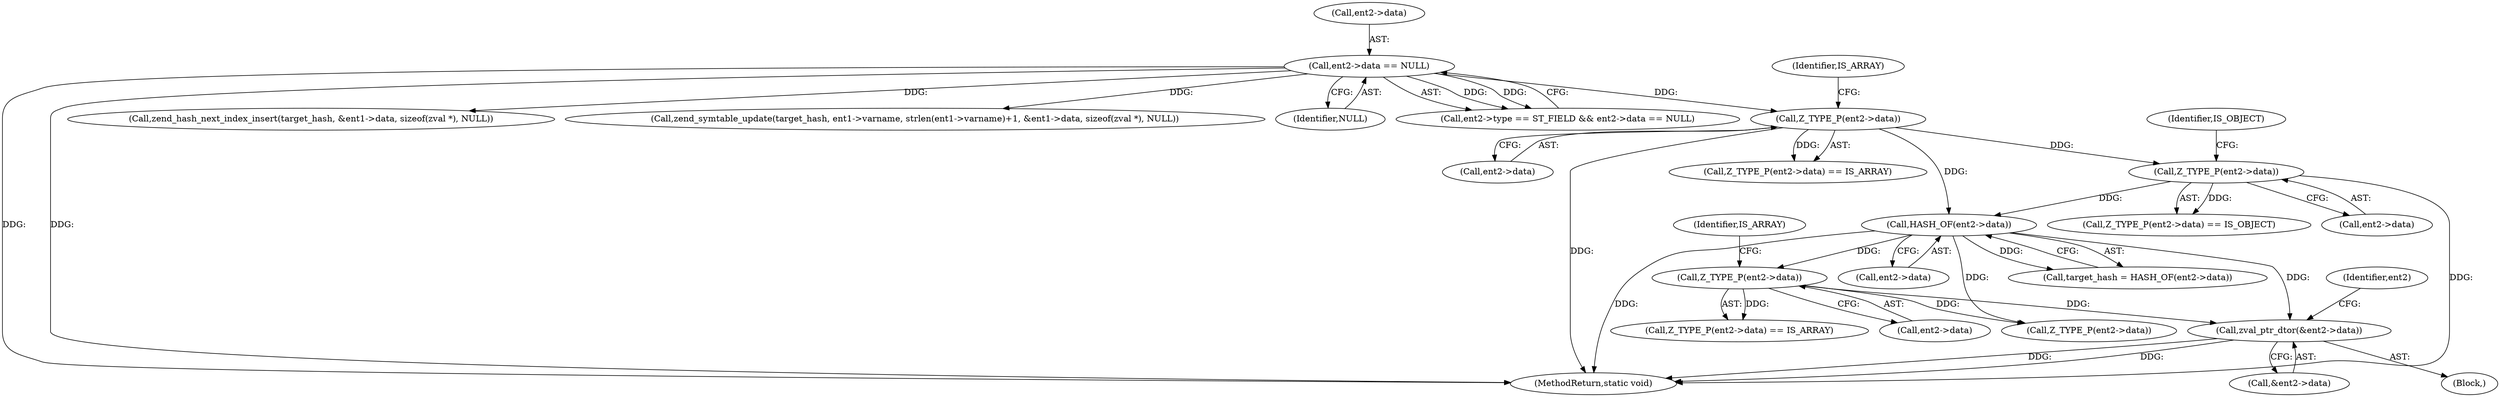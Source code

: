 digraph "0_php-src_698a691724c0a949295991e5df091ce16f899e02?w=1@pointer" {
"1000439" [label="(Call,zval_ptr_dtor(&ent2->data))"];
"1000337" [label="(Call,HASH_OF(ent2->data))"];
"1000329" [label="(Call,Z_TYPE_P(ent2->data))"];
"1000323" [label="(Call,Z_TYPE_P(ent2->data))"];
"1000306" [label="(Call,ent2->data == NULL)"];
"1000373" [label="(Call,Z_TYPE_P(ent2->data))"];
"1000322" [label="(Call,Z_TYPE_P(ent2->data) == IS_ARRAY)"];
"1000335" [label="(Call,target_hash = HASH_OF(ent2->data))"];
"1000440" [label="(Call,&ent2->data)"];
"1000306" [label="(Call,ent2->data == NULL)"];
"1000446" [label="(Identifier,ent2)"];
"1000329" [label="(Call,Z_TYPE_P(ent2->data))"];
"1000330" [label="(Call,ent2->data)"];
"1000324" [label="(Call,ent2->data)"];
"1000373" [label="(Call,Z_TYPE_P(ent2->data))"];
"1000377" [label="(Identifier,IS_ARRAY)"];
"1000439" [label="(Call,zval_ptr_dtor(&ent2->data))"];
"1000577" [label="(MethodReturn,static void)"];
"1000519" [label="(Call,zend_hash_next_index_insert(target_hash, &ent1->data, sizeof(zval *), NULL))"];
"1000374" [label="(Call,ent2->data)"];
"1000495" [label="(Call,zend_symtable_update(target_hash, ent1->varname, strlen(ent1->varname)+1, &ent1->data, sizeof(zval *), NULL))"];
"1000310" [label="(Identifier,NULL)"];
"1000323" [label="(Call,Z_TYPE_P(ent2->data))"];
"1000338" [label="(Call,ent2->data)"];
"1000333" [label="(Identifier,IS_OBJECT)"];
"1000378" [label="(Block,)"];
"1000372" [label="(Call,Z_TYPE_P(ent2->data) == IS_ARRAY)"];
"1000457" [label="(Call,Z_TYPE_P(ent2->data))"];
"1000307" [label="(Call,ent2->data)"];
"1000328" [label="(Call,Z_TYPE_P(ent2->data) == IS_OBJECT)"];
"1000327" [label="(Identifier,IS_ARRAY)"];
"1000337" [label="(Call,HASH_OF(ent2->data))"];
"1000300" [label="(Call,ent2->type == ST_FIELD && ent2->data == NULL)"];
"1000439" -> "1000378"  [label="AST: "];
"1000439" -> "1000440"  [label="CFG: "];
"1000440" -> "1000439"  [label="AST: "];
"1000446" -> "1000439"  [label="CFG: "];
"1000439" -> "1000577"  [label="DDG: "];
"1000439" -> "1000577"  [label="DDG: "];
"1000337" -> "1000439"  [label="DDG: "];
"1000373" -> "1000439"  [label="DDG: "];
"1000337" -> "1000335"  [label="AST: "];
"1000337" -> "1000338"  [label="CFG: "];
"1000338" -> "1000337"  [label="AST: "];
"1000335" -> "1000337"  [label="CFG: "];
"1000337" -> "1000577"  [label="DDG: "];
"1000337" -> "1000335"  [label="DDG: "];
"1000329" -> "1000337"  [label="DDG: "];
"1000323" -> "1000337"  [label="DDG: "];
"1000337" -> "1000373"  [label="DDG: "];
"1000337" -> "1000457"  [label="DDG: "];
"1000329" -> "1000328"  [label="AST: "];
"1000329" -> "1000330"  [label="CFG: "];
"1000330" -> "1000329"  [label="AST: "];
"1000333" -> "1000329"  [label="CFG: "];
"1000329" -> "1000577"  [label="DDG: "];
"1000329" -> "1000328"  [label="DDG: "];
"1000323" -> "1000329"  [label="DDG: "];
"1000323" -> "1000322"  [label="AST: "];
"1000323" -> "1000324"  [label="CFG: "];
"1000324" -> "1000323"  [label="AST: "];
"1000327" -> "1000323"  [label="CFG: "];
"1000323" -> "1000577"  [label="DDG: "];
"1000323" -> "1000322"  [label="DDG: "];
"1000306" -> "1000323"  [label="DDG: "];
"1000306" -> "1000300"  [label="AST: "];
"1000306" -> "1000310"  [label="CFG: "];
"1000307" -> "1000306"  [label="AST: "];
"1000310" -> "1000306"  [label="AST: "];
"1000300" -> "1000306"  [label="CFG: "];
"1000306" -> "1000577"  [label="DDG: "];
"1000306" -> "1000577"  [label="DDG: "];
"1000306" -> "1000300"  [label="DDG: "];
"1000306" -> "1000300"  [label="DDG: "];
"1000306" -> "1000495"  [label="DDG: "];
"1000306" -> "1000519"  [label="DDG: "];
"1000373" -> "1000372"  [label="AST: "];
"1000373" -> "1000374"  [label="CFG: "];
"1000374" -> "1000373"  [label="AST: "];
"1000377" -> "1000373"  [label="CFG: "];
"1000373" -> "1000372"  [label="DDG: "];
"1000373" -> "1000457"  [label="DDG: "];
}

